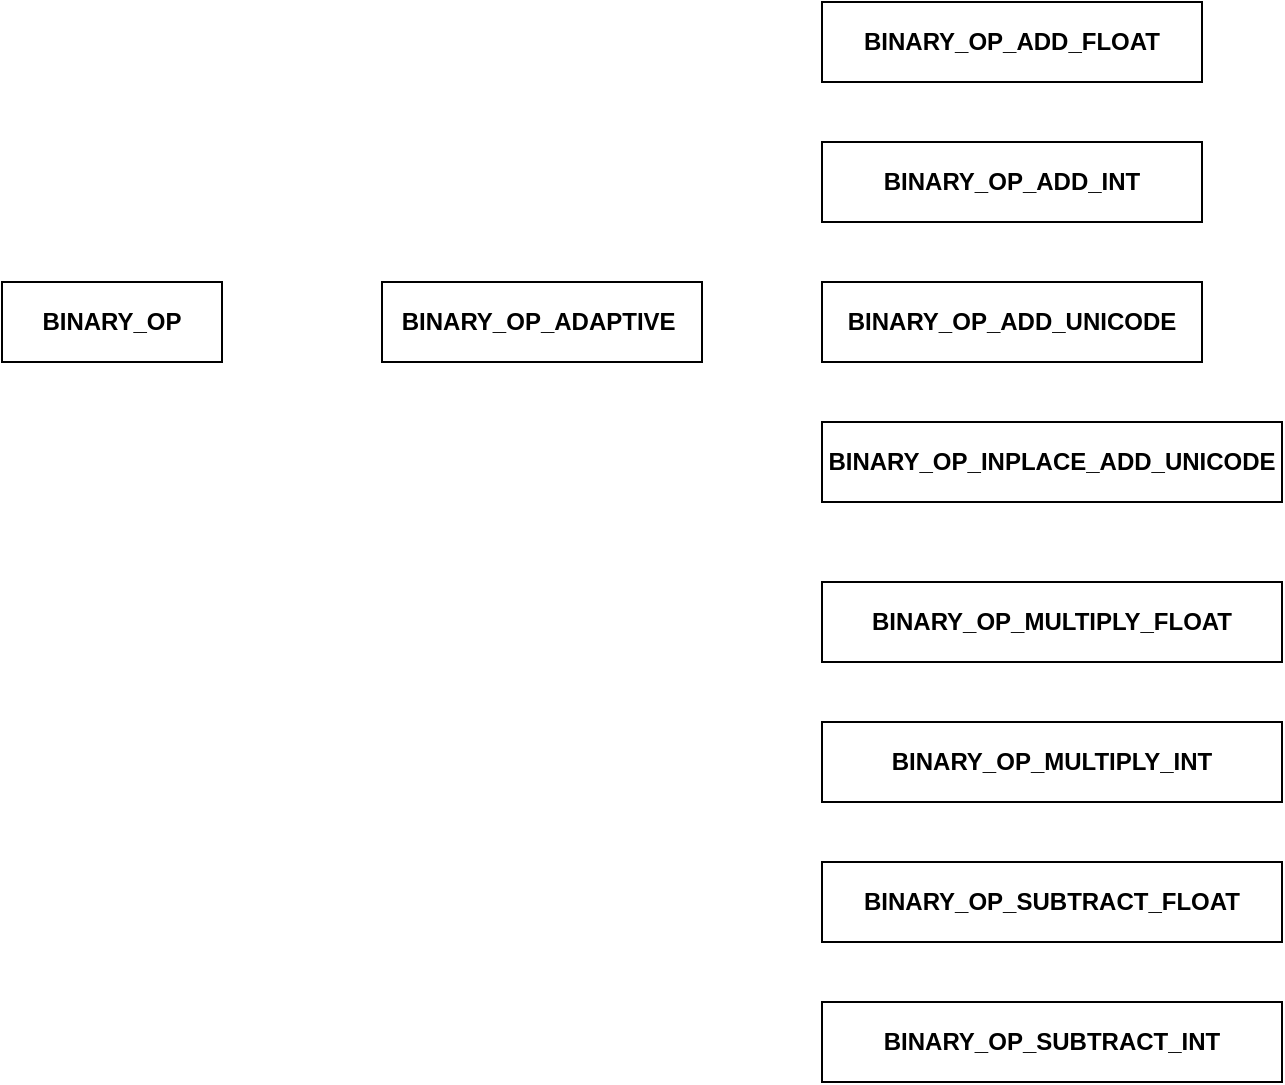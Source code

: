<mxfile version="18.0.1" type="github">
  <diagram id="wjRN6oyabsOSQppJJZU2" name="Page-1">
    <mxGraphModel dx="1038" dy="583" grid="1" gridSize="10" guides="1" tooltips="1" connect="1" arrows="1" fold="1" page="1" pageScale="1" pageWidth="827" pageHeight="1169" math="0" shadow="0">
      <root>
        <mxCell id="0" />
        <mxCell id="1" parent="0" />
        <mxCell id="oWQb79P9ACjK-fUqo1nW-1" value="&lt;b&gt;BINARY_OP&lt;/b&gt;" style="rounded=0;whiteSpace=wrap;html=1;" vertex="1" parent="1">
          <mxGeometry x="80" y="260" width="110" height="40" as="geometry" />
        </mxCell>
        <mxCell id="oWQb79P9ACjK-fUqo1nW-2" value="&lt;b&gt;BINARY_OP_ADAPTIVE&amp;nbsp;&lt;/b&gt;" style="rounded=0;whiteSpace=wrap;html=1;" vertex="1" parent="1">
          <mxGeometry x="270" y="260" width="160" height="40" as="geometry" />
        </mxCell>
        <mxCell id="oWQb79P9ACjK-fUqo1nW-3" value="&lt;b&gt;BINARY_OP_ADD_INT&lt;/b&gt;" style="rounded=0;whiteSpace=wrap;html=1;" vertex="1" parent="1">
          <mxGeometry x="490" y="190" width="190" height="40" as="geometry" />
        </mxCell>
        <mxCell id="oWQb79P9ACjK-fUqo1nW-4" value="&lt;b&gt;BINARY_OP_SUBTRACT_FLOAT&lt;/b&gt;" style="rounded=0;whiteSpace=wrap;html=1;" vertex="1" parent="1">
          <mxGeometry x="490" y="550" width="230" height="40" as="geometry" />
        </mxCell>
        <mxCell id="oWQb79P9ACjK-fUqo1nW-5" value="&lt;b&gt;BINARY_OP_ADD_FLOAT&lt;/b&gt;" style="rounded=0;whiteSpace=wrap;html=1;" vertex="1" parent="1">
          <mxGeometry x="490" y="120" width="190" height="40" as="geometry" />
        </mxCell>
        <mxCell id="oWQb79P9ACjK-fUqo1nW-6" value="&lt;b&gt;BINARY_OP_MULTIPLY_INT&lt;/b&gt;" style="rounded=0;whiteSpace=wrap;html=1;" vertex="1" parent="1">
          <mxGeometry x="490" y="480" width="230" height="40" as="geometry" />
        </mxCell>
        <mxCell id="oWQb79P9ACjK-fUqo1nW-7" value="&lt;b&gt;BINARY_OP_MULTIPLY_FLOAT&lt;/b&gt;" style="rounded=0;whiteSpace=wrap;html=1;" vertex="1" parent="1">
          <mxGeometry x="490" y="410" width="230" height="40" as="geometry" />
        </mxCell>
        <mxCell id="oWQb79P9ACjK-fUqo1nW-8" value="&lt;b&gt;BINARY_OP_INPLACE_ADD_UNICODE&lt;/b&gt;" style="rounded=0;whiteSpace=wrap;html=1;" vertex="1" parent="1">
          <mxGeometry x="490" y="330" width="230" height="40" as="geometry" />
        </mxCell>
        <mxCell id="oWQb79P9ACjK-fUqo1nW-9" value="&lt;b&gt;BINARY_OP_ADD_UNICODE&lt;/b&gt;" style="rounded=0;whiteSpace=wrap;html=1;" vertex="1" parent="1">
          <mxGeometry x="490" y="260" width="190" height="40" as="geometry" />
        </mxCell>
        <mxCell id="oWQb79P9ACjK-fUqo1nW-12" value="&lt;b&gt;BINARY_OP_SUBTRACT_INT&lt;/b&gt;" style="rounded=0;whiteSpace=wrap;html=1;" vertex="1" parent="1">
          <mxGeometry x="490" y="620" width="230" height="40" as="geometry" />
        </mxCell>
      </root>
    </mxGraphModel>
  </diagram>
</mxfile>
